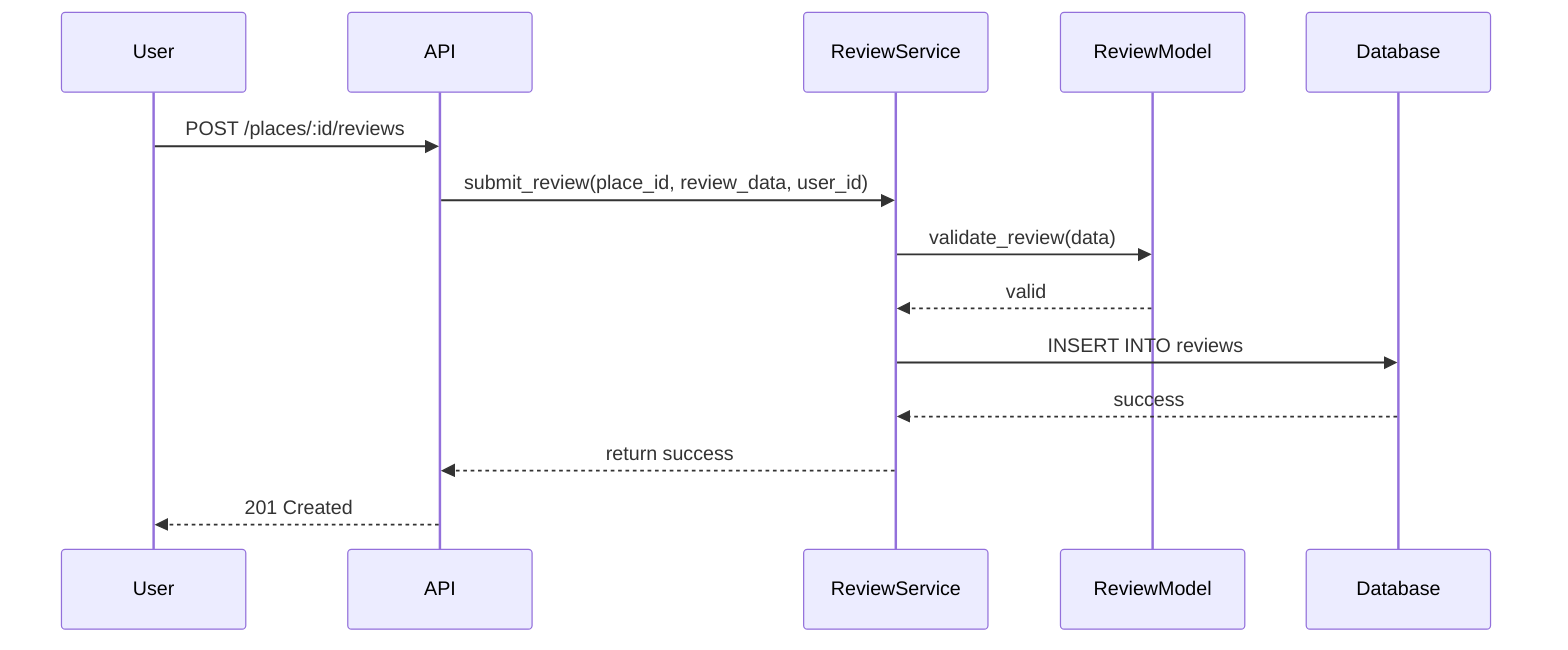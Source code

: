 sequenceDiagram
    participant User
    participant API
    participant ReviewService
    participant ReviewModel
    participant Database

    User->>API: POST /places/:id/reviews
    API->>ReviewService: submit_review(place_id, review_data, user_id)
    ReviewService->>ReviewModel: validate_review(data)
    ReviewModel-->>ReviewService: valid
    ReviewService->>Database: INSERT INTO reviews
    Database-->>ReviewService: success
    ReviewService-->>API: return success
    API-->>User: 201 Created